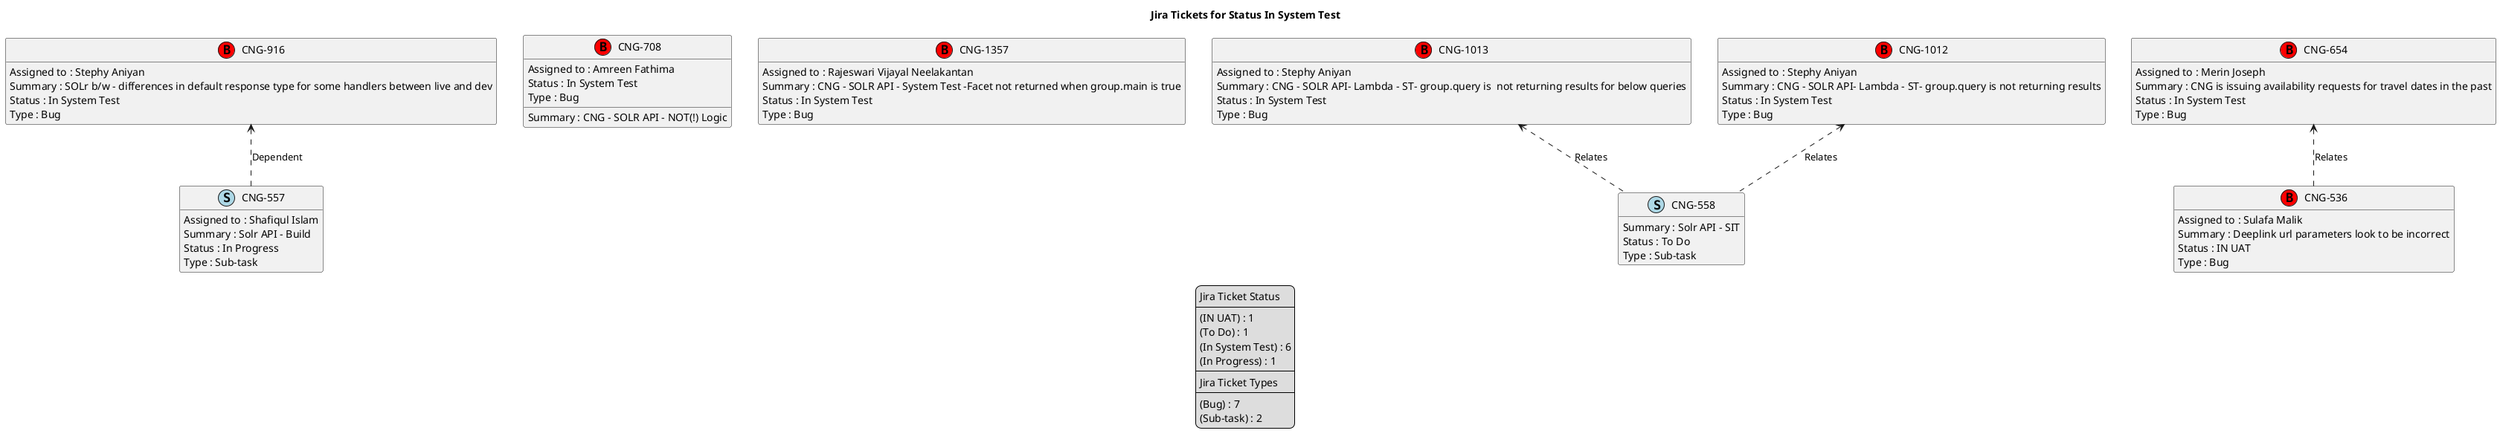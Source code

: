@startuml
'https://plantuml.com/class-diagram

' GENERATE CLASS DIAGRAM ===========
' Generated at    : Fri May 03 10:09:59 CEST 2024

title Jira Tickets for Status In System Test
hide empty members

legend
Jira Ticket Status
----
(IN UAT) : 1
(To Do) : 1
(In System Test) : 6
(In Progress) : 1
----
Jira Ticket Types
----
(Bug) : 7
(Sub-task) : 2
end legend


' Tickets =======
class "CNG-916" << (B,red) >> {
  Assigned to : Stephy Aniyan
  Summary : SOLr b/w - differences in default response type for some handlers between live and dev
  Status : In System Test
  Type : Bug
}

class "CNG-708" << (B,red) >> {
  Assigned to : Amreen Fathima
  Summary : CNG - SOLR API - NOT(!) Logic
  Status : In System Test
  Type : Bug
}

class "CNG-1357" << (B,red) >> {
  Assigned to : Rajeswari Vijayal Neelakantan
  Summary : CNG - SOLR API - System Test -Facet not returned when group.main is true
  Status : In System Test
  Type : Bug
}

class "CNG-1013" << (B,red) >> {
  Assigned to : Stephy Aniyan
  Summary : CNG - SOLR API- Lambda - ST- group.query is  not returning results for below queries
  Status : In System Test
  Type : Bug
}

class "CNG-654" << (B,red) >> {
  Assigned to : Merin Joseph
  Summary : CNG is issuing availability requests for travel dates in the past
  Status : In System Test
  Type : Bug
}

class "CNG-558" << (S,lightblue) >> {
  Summary : Solr API - SIT
  Status : To Do
  Type : Sub-task
}

class "CNG-536" << (B,red) >> {
  Assigned to : Sulafa Malik
  Summary : Deeplink url parameters look to be incorrect
  Status : IN UAT
  Type : Bug
}

class "CNG-557" << (S,lightblue) >> {
  Assigned to : Shafiqul Islam
  Summary : Solr API - Build
  Status : In Progress
  Type : Sub-task
}

class "CNG-1012" << (B,red) >> {
  Assigned to : Stephy Aniyan
  Summary : CNG - SOLR API- Lambda - ST- group.query is not returning results 
  Status : In System Test
  Type : Bug
}



' Links =======
"CNG-916" <.. "CNG-557" : Dependent
"CNG-1013" <.. "CNG-558" : Relates
"CNG-1012" <.. "CNG-558" : Relates
"CNG-654" <.. "CNG-536" : Relates


@enduml
